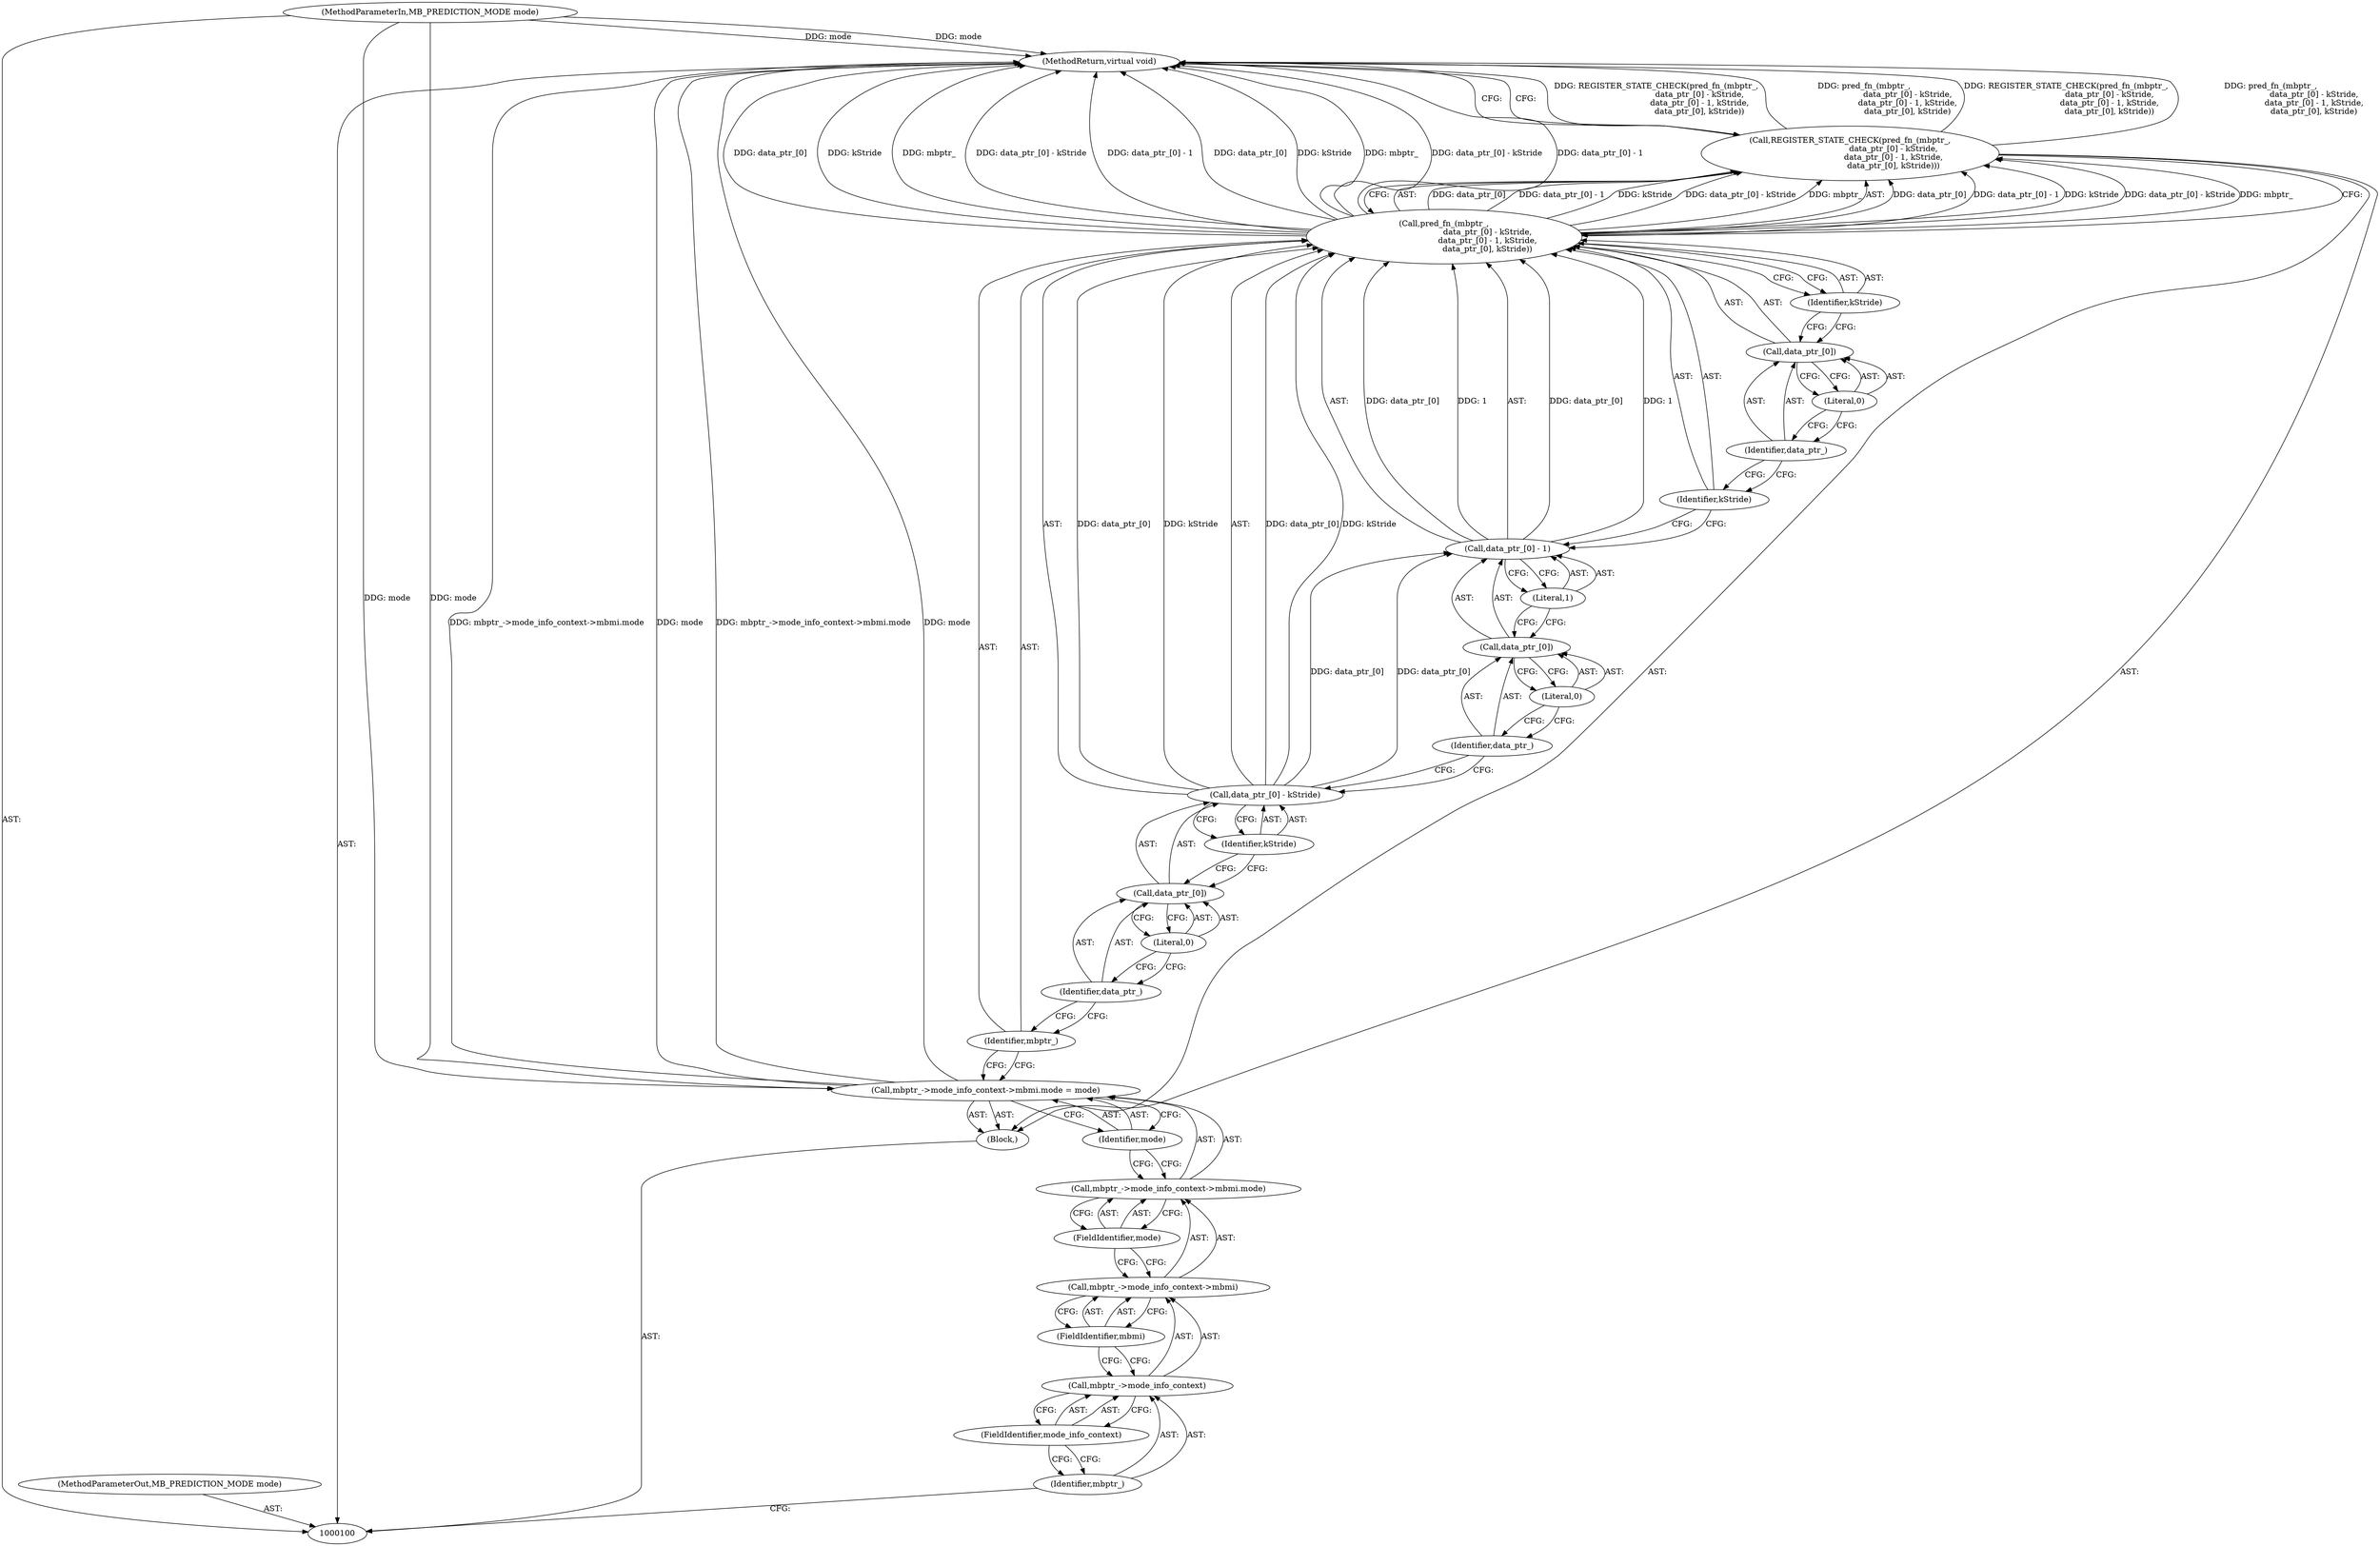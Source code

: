 digraph "1_Android_5a9753fca56f0eeb9f61e342b2fccffc364f9426_91" {
"1000101" [label="(MethodParameterIn,MB_PREDICTION_MODE mode)"];
"1000175" [label="(MethodParameterOut,MB_PREDICTION_MODE mode)"];
"1000130" [label="(MethodReturn,virtual void)"];
"1000102" [label="(Block,)"];
"1000108" [label="(FieldIdentifier,mode_info_context)"];
"1000109" [label="(FieldIdentifier,mbmi)"];
"1000110" [label="(FieldIdentifier,mode)"];
"1000111" [label="(Identifier,mode)"];
"1000103" [label="(Call,mbptr_->mode_info_context->mbmi.mode = mode)"];
"1000104" [label="(Call,mbptr_->mode_info_context->mbmi.mode)"];
"1000105" [label="(Call,mbptr_->mode_info_context->mbmi)"];
"1000106" [label="(Call,mbptr_->mode_info_context)"];
"1000107" [label="(Identifier,mbptr_)"];
"1000113" [label="(Call,pred_fn_(mbptr_,\n                                  data_ptr_[0] - kStride,\n                                  data_ptr_[0] - 1, kStride,\n                                  data_ptr_[0], kStride))"];
"1000114" [label="(Identifier,mbptr_)"];
"1000112" [label="(Call,REGISTER_STATE_CHECK(pred_fn_(mbptr_,\n                                  data_ptr_[0] - kStride,\n                                  data_ptr_[0] - 1, kStride,\n                                  data_ptr_[0], kStride)))"];
"1000115" [label="(Call,data_ptr_[0] - kStride)"];
"1000116" [label="(Call,data_ptr_[0])"];
"1000117" [label="(Identifier,data_ptr_)"];
"1000118" [label="(Literal,0)"];
"1000119" [label="(Identifier,kStride)"];
"1000120" [label="(Call,data_ptr_[0] - 1)"];
"1000121" [label="(Call,data_ptr_[0])"];
"1000122" [label="(Identifier,data_ptr_)"];
"1000123" [label="(Literal,0)"];
"1000124" [label="(Literal,1)"];
"1000125" [label="(Identifier,kStride)"];
"1000126" [label="(Call,data_ptr_[0])"];
"1000127" [label="(Identifier,data_ptr_)"];
"1000128" [label="(Literal,0)"];
"1000129" [label="(Identifier,kStride)"];
"1000101" -> "1000100"  [label="AST: "];
"1000101" -> "1000130"  [label="DDG: mode"];
"1000101" -> "1000103"  [label="DDG: mode"];
"1000175" -> "1000100"  [label="AST: "];
"1000130" -> "1000100"  [label="AST: "];
"1000130" -> "1000112"  [label="CFG: "];
"1000113" -> "1000130"  [label="DDG: data_ptr_[0]"];
"1000113" -> "1000130"  [label="DDG: kStride"];
"1000113" -> "1000130"  [label="DDG: mbptr_"];
"1000113" -> "1000130"  [label="DDG: data_ptr_[0] - kStride"];
"1000113" -> "1000130"  [label="DDG: data_ptr_[0] - 1"];
"1000103" -> "1000130"  [label="DDG: mbptr_->mode_info_context->mbmi.mode"];
"1000103" -> "1000130"  [label="DDG: mode"];
"1000112" -> "1000130"  [label="DDG: REGISTER_STATE_CHECK(pred_fn_(mbptr_,\n                                  data_ptr_[0] - kStride,\n                                  data_ptr_[0] - 1, kStride,\n                                  data_ptr_[0], kStride))"];
"1000112" -> "1000130"  [label="DDG: pred_fn_(mbptr_,\n                                  data_ptr_[0] - kStride,\n                                  data_ptr_[0] - 1, kStride,\n                                  data_ptr_[0], kStride)"];
"1000101" -> "1000130"  [label="DDG: mode"];
"1000102" -> "1000100"  [label="AST: "];
"1000103" -> "1000102"  [label="AST: "];
"1000112" -> "1000102"  [label="AST: "];
"1000108" -> "1000106"  [label="AST: "];
"1000108" -> "1000107"  [label="CFG: "];
"1000106" -> "1000108"  [label="CFG: "];
"1000109" -> "1000105"  [label="AST: "];
"1000109" -> "1000106"  [label="CFG: "];
"1000105" -> "1000109"  [label="CFG: "];
"1000110" -> "1000104"  [label="AST: "];
"1000110" -> "1000105"  [label="CFG: "];
"1000104" -> "1000110"  [label="CFG: "];
"1000111" -> "1000103"  [label="AST: "];
"1000111" -> "1000104"  [label="CFG: "];
"1000103" -> "1000111"  [label="CFG: "];
"1000103" -> "1000102"  [label="AST: "];
"1000103" -> "1000111"  [label="CFG: "];
"1000104" -> "1000103"  [label="AST: "];
"1000111" -> "1000103"  [label="AST: "];
"1000114" -> "1000103"  [label="CFG: "];
"1000103" -> "1000130"  [label="DDG: mbptr_->mode_info_context->mbmi.mode"];
"1000103" -> "1000130"  [label="DDG: mode"];
"1000101" -> "1000103"  [label="DDG: mode"];
"1000104" -> "1000103"  [label="AST: "];
"1000104" -> "1000110"  [label="CFG: "];
"1000105" -> "1000104"  [label="AST: "];
"1000110" -> "1000104"  [label="AST: "];
"1000111" -> "1000104"  [label="CFG: "];
"1000105" -> "1000104"  [label="AST: "];
"1000105" -> "1000109"  [label="CFG: "];
"1000106" -> "1000105"  [label="AST: "];
"1000109" -> "1000105"  [label="AST: "];
"1000110" -> "1000105"  [label="CFG: "];
"1000106" -> "1000105"  [label="AST: "];
"1000106" -> "1000108"  [label="CFG: "];
"1000107" -> "1000106"  [label="AST: "];
"1000108" -> "1000106"  [label="AST: "];
"1000109" -> "1000106"  [label="CFG: "];
"1000107" -> "1000106"  [label="AST: "];
"1000107" -> "1000100"  [label="CFG: "];
"1000108" -> "1000107"  [label="CFG: "];
"1000113" -> "1000112"  [label="AST: "];
"1000113" -> "1000129"  [label="CFG: "];
"1000114" -> "1000113"  [label="AST: "];
"1000115" -> "1000113"  [label="AST: "];
"1000120" -> "1000113"  [label="AST: "];
"1000125" -> "1000113"  [label="AST: "];
"1000126" -> "1000113"  [label="AST: "];
"1000129" -> "1000113"  [label="AST: "];
"1000112" -> "1000113"  [label="CFG: "];
"1000113" -> "1000130"  [label="DDG: data_ptr_[0]"];
"1000113" -> "1000130"  [label="DDG: kStride"];
"1000113" -> "1000130"  [label="DDG: mbptr_"];
"1000113" -> "1000130"  [label="DDG: data_ptr_[0] - kStride"];
"1000113" -> "1000130"  [label="DDG: data_ptr_[0] - 1"];
"1000113" -> "1000112"  [label="DDG: data_ptr_[0]"];
"1000113" -> "1000112"  [label="DDG: data_ptr_[0] - 1"];
"1000113" -> "1000112"  [label="DDG: kStride"];
"1000113" -> "1000112"  [label="DDG: data_ptr_[0] - kStride"];
"1000113" -> "1000112"  [label="DDG: mbptr_"];
"1000115" -> "1000113"  [label="DDG: data_ptr_[0]"];
"1000115" -> "1000113"  [label="DDG: kStride"];
"1000120" -> "1000113"  [label="DDG: data_ptr_[0]"];
"1000120" -> "1000113"  [label="DDG: 1"];
"1000114" -> "1000113"  [label="AST: "];
"1000114" -> "1000103"  [label="CFG: "];
"1000117" -> "1000114"  [label="CFG: "];
"1000112" -> "1000102"  [label="AST: "];
"1000112" -> "1000113"  [label="CFG: "];
"1000113" -> "1000112"  [label="AST: "];
"1000130" -> "1000112"  [label="CFG: "];
"1000112" -> "1000130"  [label="DDG: REGISTER_STATE_CHECK(pred_fn_(mbptr_,\n                                  data_ptr_[0] - kStride,\n                                  data_ptr_[0] - 1, kStride,\n                                  data_ptr_[0], kStride))"];
"1000112" -> "1000130"  [label="DDG: pred_fn_(mbptr_,\n                                  data_ptr_[0] - kStride,\n                                  data_ptr_[0] - 1, kStride,\n                                  data_ptr_[0], kStride)"];
"1000113" -> "1000112"  [label="DDG: data_ptr_[0]"];
"1000113" -> "1000112"  [label="DDG: data_ptr_[0] - 1"];
"1000113" -> "1000112"  [label="DDG: kStride"];
"1000113" -> "1000112"  [label="DDG: data_ptr_[0] - kStride"];
"1000113" -> "1000112"  [label="DDG: mbptr_"];
"1000115" -> "1000113"  [label="AST: "];
"1000115" -> "1000119"  [label="CFG: "];
"1000116" -> "1000115"  [label="AST: "];
"1000119" -> "1000115"  [label="AST: "];
"1000122" -> "1000115"  [label="CFG: "];
"1000115" -> "1000113"  [label="DDG: data_ptr_[0]"];
"1000115" -> "1000113"  [label="DDG: kStride"];
"1000115" -> "1000120"  [label="DDG: data_ptr_[0]"];
"1000116" -> "1000115"  [label="AST: "];
"1000116" -> "1000118"  [label="CFG: "];
"1000117" -> "1000116"  [label="AST: "];
"1000118" -> "1000116"  [label="AST: "];
"1000119" -> "1000116"  [label="CFG: "];
"1000117" -> "1000116"  [label="AST: "];
"1000117" -> "1000114"  [label="CFG: "];
"1000118" -> "1000117"  [label="CFG: "];
"1000118" -> "1000116"  [label="AST: "];
"1000118" -> "1000117"  [label="CFG: "];
"1000116" -> "1000118"  [label="CFG: "];
"1000119" -> "1000115"  [label="AST: "];
"1000119" -> "1000116"  [label="CFG: "];
"1000115" -> "1000119"  [label="CFG: "];
"1000120" -> "1000113"  [label="AST: "];
"1000120" -> "1000124"  [label="CFG: "];
"1000121" -> "1000120"  [label="AST: "];
"1000124" -> "1000120"  [label="AST: "];
"1000125" -> "1000120"  [label="CFG: "];
"1000120" -> "1000113"  [label="DDG: data_ptr_[0]"];
"1000120" -> "1000113"  [label="DDG: 1"];
"1000115" -> "1000120"  [label="DDG: data_ptr_[0]"];
"1000121" -> "1000120"  [label="AST: "];
"1000121" -> "1000123"  [label="CFG: "];
"1000122" -> "1000121"  [label="AST: "];
"1000123" -> "1000121"  [label="AST: "];
"1000124" -> "1000121"  [label="CFG: "];
"1000122" -> "1000121"  [label="AST: "];
"1000122" -> "1000115"  [label="CFG: "];
"1000123" -> "1000122"  [label="CFG: "];
"1000123" -> "1000121"  [label="AST: "];
"1000123" -> "1000122"  [label="CFG: "];
"1000121" -> "1000123"  [label="CFG: "];
"1000124" -> "1000120"  [label="AST: "];
"1000124" -> "1000121"  [label="CFG: "];
"1000120" -> "1000124"  [label="CFG: "];
"1000125" -> "1000113"  [label="AST: "];
"1000125" -> "1000120"  [label="CFG: "];
"1000127" -> "1000125"  [label="CFG: "];
"1000126" -> "1000113"  [label="AST: "];
"1000126" -> "1000128"  [label="CFG: "];
"1000127" -> "1000126"  [label="AST: "];
"1000128" -> "1000126"  [label="AST: "];
"1000129" -> "1000126"  [label="CFG: "];
"1000127" -> "1000126"  [label="AST: "];
"1000127" -> "1000125"  [label="CFG: "];
"1000128" -> "1000127"  [label="CFG: "];
"1000128" -> "1000126"  [label="AST: "];
"1000128" -> "1000127"  [label="CFG: "];
"1000126" -> "1000128"  [label="CFG: "];
"1000129" -> "1000113"  [label="AST: "];
"1000129" -> "1000126"  [label="CFG: "];
"1000113" -> "1000129"  [label="CFG: "];
}
